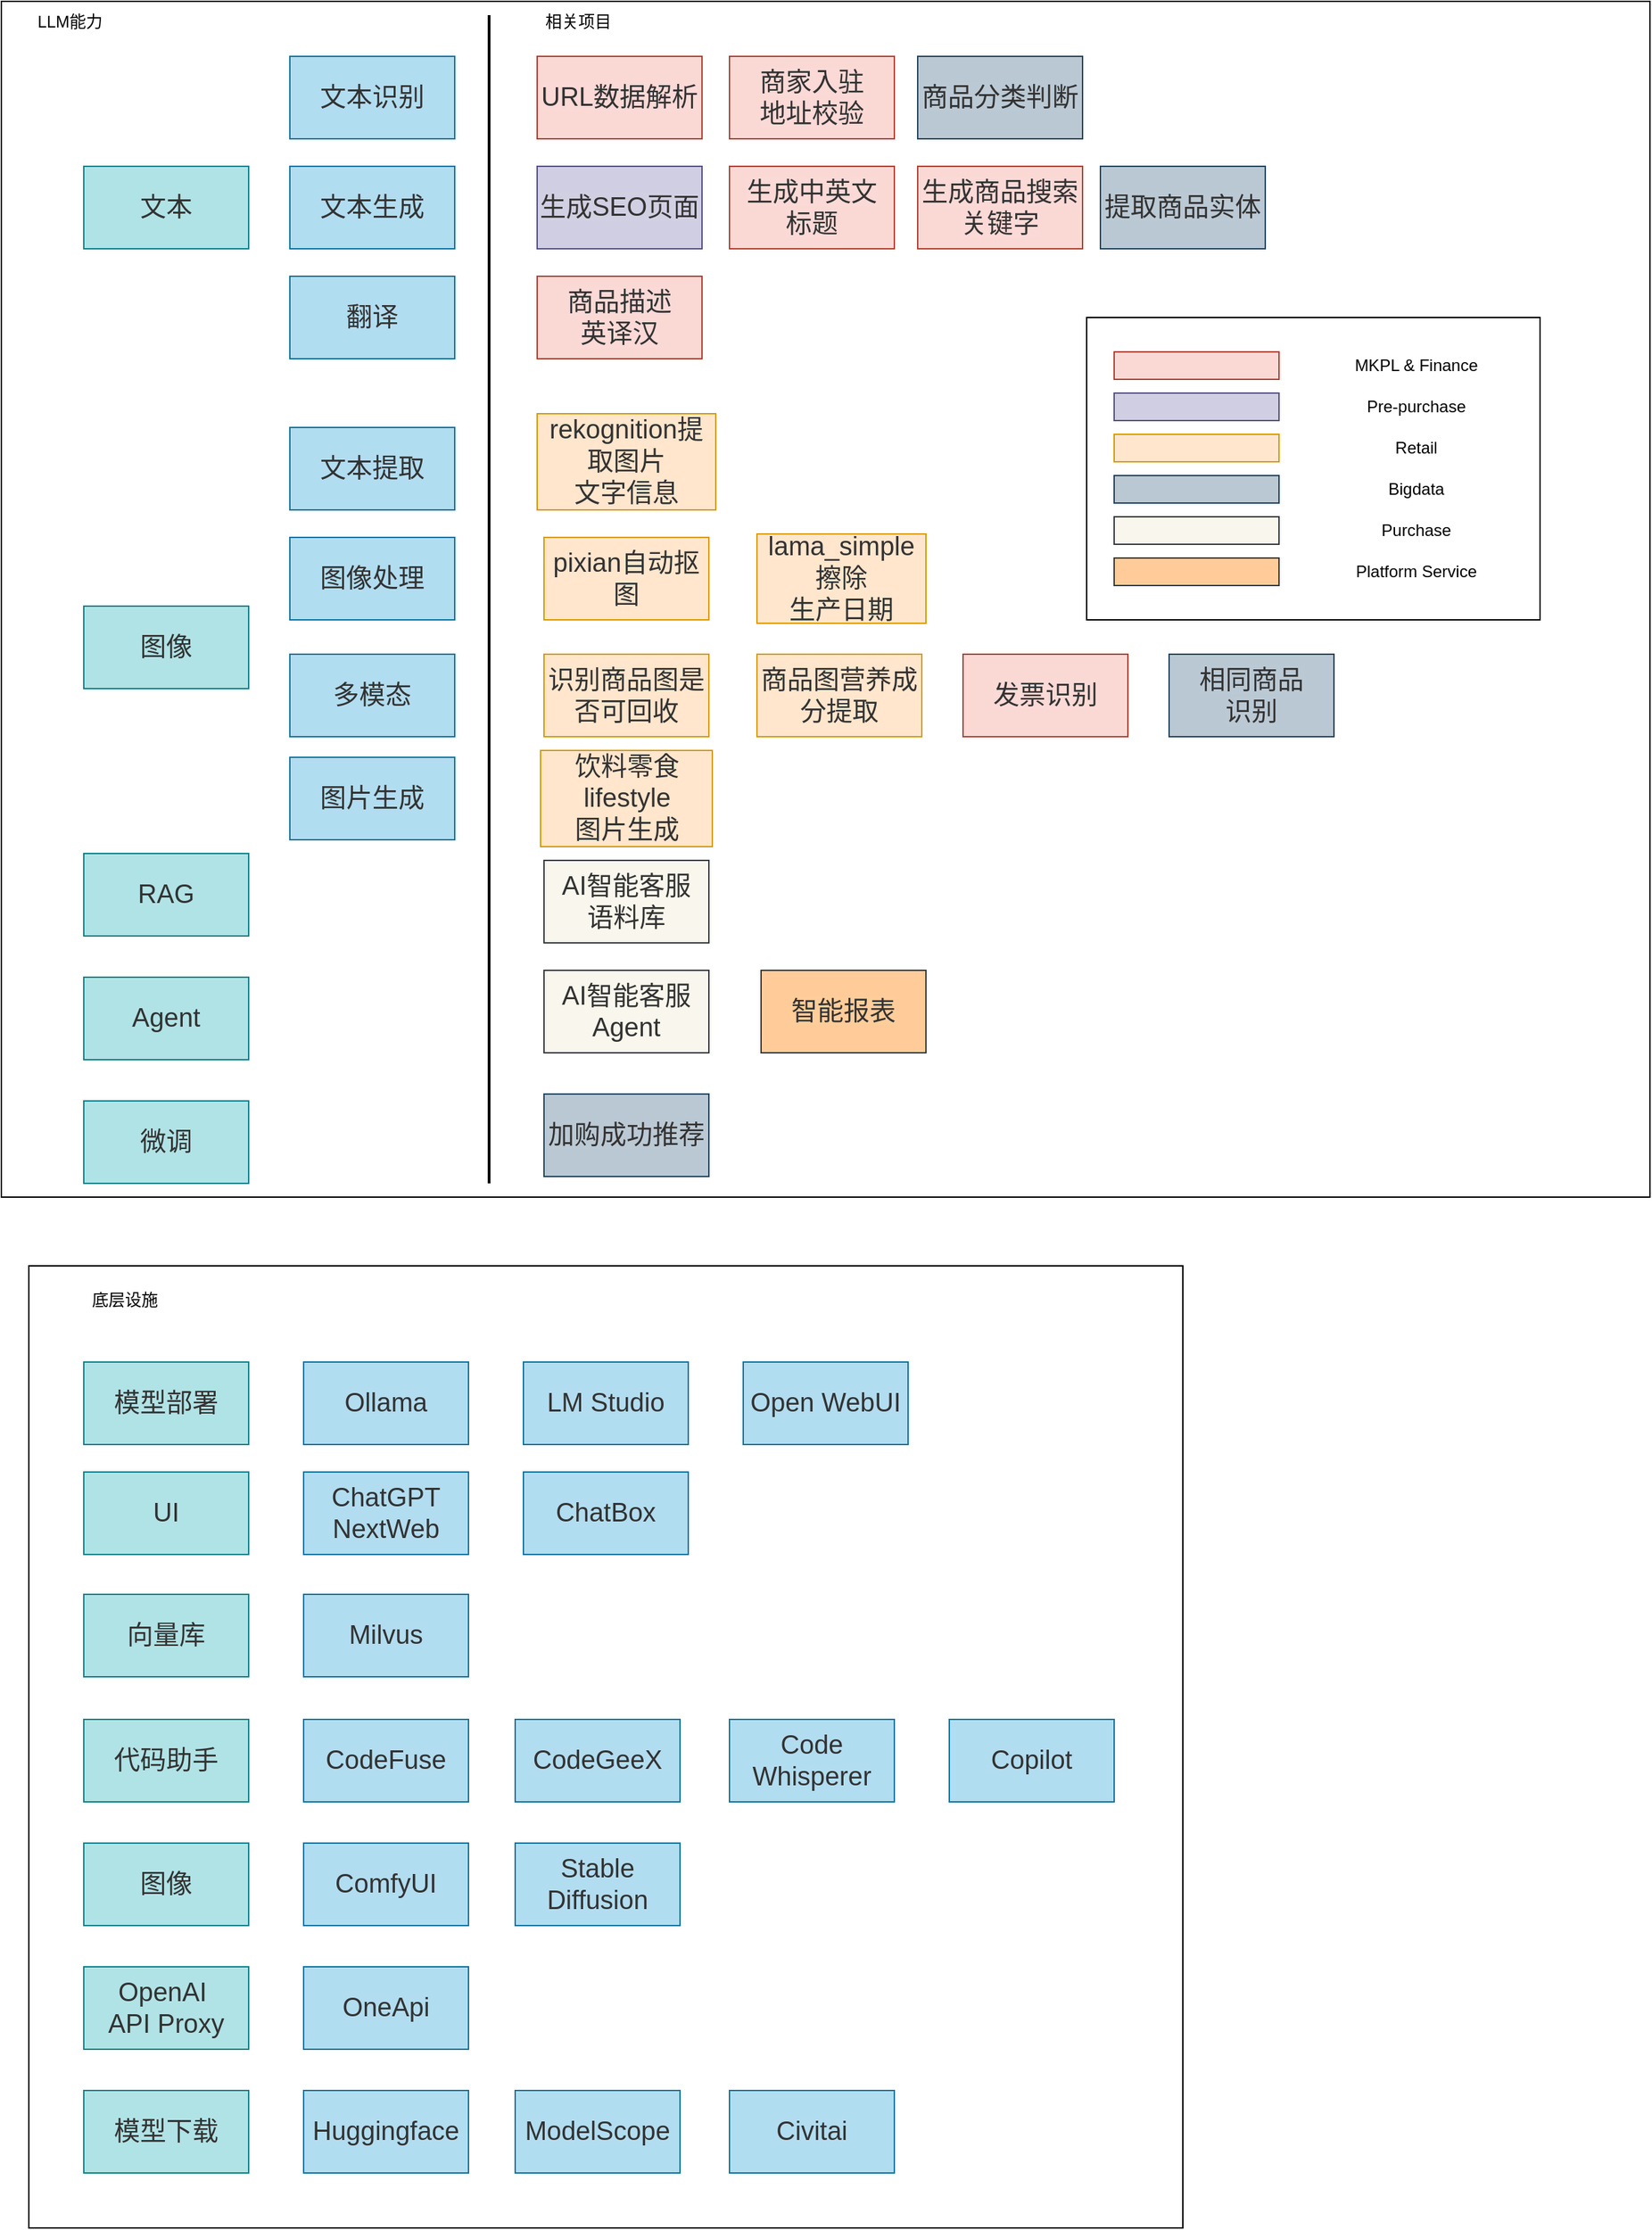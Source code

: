 <mxfile version="24.7.7">
  <diagram name="第 1 页" id="b0ph13xuNjwJF4Gtcn9R">
    <mxGraphModel dx="1502" dy="651" grid="1" gridSize="10" guides="1" tooltips="1" connect="1" arrows="1" fold="1" page="1" pageScale="1" pageWidth="827" pageHeight="1169" math="0" shadow="0">
      <root>
        <mxCell id="0" />
        <mxCell id="1" parent="0" />
        <mxCell id="cLuOupA7dk0HDs1lH8jl-77" value="" style="rounded=0;whiteSpace=wrap;html=1;" vertex="1" parent="1">
          <mxGeometry x="60" y="960" width="840" height="700" as="geometry" />
        </mxCell>
        <mxCell id="cLuOupA7dk0HDs1lH8jl-59" value="" style="rounded=0;whiteSpace=wrap;html=1;" vertex="1" parent="1">
          <mxGeometry x="40" y="40" width="1200" height="870" as="geometry" />
        </mxCell>
        <mxCell id="cLuOupA7dk0HDs1lH8jl-75" value="" style="rounded=0;whiteSpace=wrap;html=1;" vertex="1" parent="1">
          <mxGeometry x="830" y="270" width="330" height="220" as="geometry" />
        </mxCell>
        <mxCell id="cLuOupA7dk0HDs1lH8jl-1" value="&lt;span style=&quot;color: rgb(50, 50, 50); font-family: &amp;quot;Microsoft YaHei&amp;quot;, 微软雅黑, Arial; font-size: 19px; background-color: rgba(255, 255, 255, 0.01);&quot;&gt;文本&lt;/span&gt;" style="rounded=0;whiteSpace=wrap;html=1;fillColor=#b0e3e6;strokeColor=#0e8088;" vertex="1" parent="1">
          <mxGeometry x="100" y="160" width="120" height="60" as="geometry" />
        </mxCell>
        <mxCell id="cLuOupA7dk0HDs1lH8jl-3" value="&lt;span style=&quot;color: rgb(50, 50, 50); font-family: &amp;quot;Microsoft YaHei&amp;quot;, 微软雅黑, Arial; font-size: 19px; background-color: rgba(255, 255, 255, 0.01);&quot;&gt;商品描述&lt;/span&gt;&lt;div&gt;&lt;span style=&quot;color: rgb(50, 50, 50); font-family: &amp;quot;Microsoft YaHei&amp;quot;, 微软雅黑, Arial; font-size: 19px; background-color: rgba(255, 255, 255, 0.01);&quot;&gt;英译汉&lt;/span&gt;&lt;/div&gt;" style="rounded=0;whiteSpace=wrap;html=1;fillColor=#fad9d5;strokeColor=#ae4132;" vertex="1" parent="1">
          <mxGeometry x="430" y="240" width="120" height="60" as="geometry" />
        </mxCell>
        <mxCell id="cLuOupA7dk0HDs1lH8jl-4" value="&lt;span style=&quot;color: rgb(50, 50, 50); font-family: &amp;quot;Microsoft YaHei&amp;quot;, 微软雅黑, Arial; font-size: 19px; background-color: rgba(255, 255, 255, 0.01);&quot;&gt;RAG&lt;/span&gt;&lt;div data-processon-v=&quot;{&amp;quot;list&amp;quot;:[{&amp;quot;parent&amp;quot;:&amp;quot;&amp;quot;,&amp;quot;link&amp;quot;:&amp;quot;&amp;quot;,&amp;quot;shapeStyle&amp;quot;:{&amp;quot;alpha&amp;quot;:1},&amp;quot;textBlock&amp;quot;:[{&amp;quot;position&amp;quot;:{&amp;quot;w&amp;quot;:&amp;quot;w-20&amp;quot;,&amp;quot;x&amp;quot;:10,&amp;quot;h&amp;quot;:&amp;quot;h&amp;quot;,&amp;quot;y&amp;quot;:0},&amp;quot;text&amp;quot;:&amp;quot;文生图/图生图&amp;quot;}],&amp;quot;anchors&amp;quot;:[{&amp;quot;x&amp;quot;:&amp;quot;w/2&amp;quot;,&amp;quot;y&amp;quot;:&amp;quot;0&amp;quot;},{&amp;quot;x&amp;quot;:&amp;quot;w/2&amp;quot;,&amp;quot;y&amp;quot;:&amp;quot;h&amp;quot;},{&amp;quot;x&amp;quot;:&amp;quot;0&amp;quot;,&amp;quot;y&amp;quot;:&amp;quot;h/2&amp;quot;},{&amp;quot;x&amp;quot;:&amp;quot;w&amp;quot;,&amp;quot;y&amp;quot;:&amp;quot;h/2&amp;quot;}],&amp;quot;title&amp;quot;:&amp;quot;矩形&amp;quot;,&amp;quot;fontStyle&amp;quot;:{&amp;quot;size&amp;quot;:19},&amp;quot;dataAttributes&amp;quot;:[{&amp;quot;name&amp;quot;:&amp;quot;序号&amp;quot;,&amp;quot;id&amp;quot;:&amp;quot;IxBlqMSOtN511808&amp;quot;,&amp;quot;type&amp;quot;:&amp;quot;number&amp;quot;,&amp;quot;category&amp;quot;:&amp;quot;default&amp;quot;,&amp;quot;value&amp;quot;:&amp;quot;&amp;quot;},{&amp;quot;name&amp;quot;:&amp;quot;名称&amp;quot;,&amp;quot;id&amp;quot;:&amp;quot;UZWZYlgJSw993205&amp;quot;,&amp;quot;type&amp;quot;:&amp;quot;string&amp;quot;,&amp;quot;category&amp;quot;:&amp;quot;default&amp;quot;,&amp;quot;value&amp;quot;:&amp;quot;&amp;quot;},{&amp;quot;name&amp;quot;:&amp;quot;所有者&amp;quot;,&amp;quot;id&amp;quot;:&amp;quot;uDqHFwwend459883&amp;quot;,&amp;quot;type&amp;quot;:&amp;quot;string&amp;quot;,&amp;quot;category&amp;quot;:&amp;quot;default&amp;quot;,&amp;quot;value&amp;quot;:&amp;quot;&amp;quot;},{&amp;quot;name&amp;quot;:&amp;quot;连接&amp;quot;,&amp;quot;id&amp;quot;:&amp;quot;zQOMZqkfMa000009&amp;quot;,&amp;quot;type&amp;quot;:&amp;quot;link&amp;quot;,&amp;quot;category&amp;quot;:&amp;quot;default&amp;quot;,&amp;quot;value&amp;quot;:&amp;quot;&amp;quot;},{&amp;quot;name&amp;quot;:&amp;quot;便笺&amp;quot;,&amp;quot;id&amp;quot;:&amp;quot;hWhPzeKgeI841041&amp;quot;,&amp;quot;type&amp;quot;:&amp;quot;string&amp;quot;,&amp;quot;category&amp;quot;:&amp;quot;default&amp;quot;,&amp;quot;value&amp;quot;:&amp;quot;&amp;quot;}],&amp;quot;props&amp;quot;:{&amp;quot;zindex&amp;quot;:23,&amp;quot;w&amp;quot;:117.604,&amp;quot;x&amp;quot;:466.958,&amp;quot;h&amp;quot;:73.889,&amp;quot;y&amp;quot;:862,&amp;quot;angle&amp;quot;:0},&amp;quot;path&amp;quot;:[{&amp;quot;actions&amp;quot;:[{&amp;quot;x&amp;quot;:&amp;quot;0&amp;quot;,&amp;quot;action&amp;quot;:&amp;quot;move&amp;quot;,&amp;quot;y&amp;quot;:&amp;quot;0&amp;quot;},{&amp;quot;x&amp;quot;:&amp;quot;w&amp;quot;,&amp;quot;action&amp;quot;:&amp;quot;line&amp;quot;,&amp;quot;y&amp;quot;:&amp;quot;0&amp;quot;},{&amp;quot;x&amp;quot;:&amp;quot;w&amp;quot;,&amp;quot;action&amp;quot;:&amp;quot;line&amp;quot;,&amp;quot;y&amp;quot;:&amp;quot;h&amp;quot;},{&amp;quot;x&amp;quot;:&amp;quot;0&amp;quot;,&amp;quot;action&amp;quot;:&amp;quot;line&amp;quot;,&amp;quot;y&amp;quot;:&amp;quot;h&amp;quot;},{&amp;quot;action&amp;quot;:&amp;quot;close&amp;quot;}]}],&amp;quot;lineStyle&amp;quot;:{&amp;quot;lineWidth&amp;quot;:1.5},&amp;quot;children&amp;quot;:[],&amp;quot;resizeDir&amp;quot;:[&amp;quot;tl&amp;quot;,&amp;quot;tr&amp;quot;,&amp;quot;br&amp;quot;,&amp;quot;bl&amp;quot;,&amp;quot;l&amp;quot;,&amp;quot;t&amp;quot;,&amp;quot;r&amp;quot;,&amp;quot;b&amp;quot;],&amp;quot;name&amp;quot;:&amp;quot;rectangle&amp;quot;,&amp;quot;fillStyle&amp;quot;:{&amp;quot;color&amp;quot;:&amp;quot;210,214,249&amp;quot;,&amp;quot;type&amp;quot;:&amp;quot;solid&amp;quot;},&amp;quot;theme&amp;quot;:{},&amp;quot;id&amp;quot;:&amp;quot;ieYTUFMqIj524109&amp;quot;,&amp;quot;attribute&amp;quot;:{&amp;quot;container&amp;quot;:false,&amp;quot;rotatable&amp;quot;:true,&amp;quot;visible&amp;quot;:true,&amp;quot;fixedLink&amp;quot;:false,&amp;quot;collapsable&amp;quot;:false,&amp;quot;collapsed&amp;quot;:false,&amp;quot;linkable&amp;quot;:true,&amp;quot;markerOffset&amp;quot;:5},&amp;quot;category&amp;quot;:&amp;quot;basic&amp;quot;,&amp;quot;locked&amp;quot;:false,&amp;quot;group&amp;quot;:&amp;quot;&amp;quot;}]}&quot; data-t=&quot;flow&quot;&gt;&lt;/div&gt;" style="rounded=0;whiteSpace=wrap;html=1;fillColor=#b0e3e6;strokeColor=#0e8088;" vertex="1" parent="1">
          <mxGeometry x="100" y="660" width="120" height="60" as="geometry" />
        </mxCell>
        <mxCell id="cLuOupA7dk0HDs1lH8jl-5" value="&lt;span style=&quot;color: rgb(50, 50, 50); font-family: &amp;quot;Microsoft YaHei&amp;quot;, 微软雅黑, Arial; font-size: 19px; background-color: rgba(255, 255, 255, 0.01);&quot;&gt;微调&lt;/span&gt;" style="rounded=0;whiteSpace=wrap;html=1;fillColor=#b0e3e6;strokeColor=#0e8088;" vertex="1" parent="1">
          <mxGeometry x="100" y="840" width="120" height="60" as="geometry" />
        </mxCell>
        <mxCell id="cLuOupA7dk0HDs1lH8jl-9" value="&lt;span style=&quot;color: rgb(50, 50, 50); font-family: &amp;quot;Microsoft YaHei&amp;quot;, 微软雅黑, Arial; font-size: 19px; background-color: rgba(255, 255, 255, 0.01);&quot;&gt;文本识别&lt;/span&gt;" style="rounded=0;whiteSpace=wrap;html=1;fillColor=#b1ddf0;strokeColor=#10739e;" vertex="1" parent="1">
          <mxGeometry x="250" y="80" width="120" height="60" as="geometry" />
        </mxCell>
        <mxCell id="cLuOupA7dk0HDs1lH8jl-10" value="&lt;span style=&quot;color: rgb(50, 50, 50); font-family: &amp;quot;Microsoft YaHei&amp;quot;, 微软雅黑, Arial; font-size: 19px; background-color: rgba(255, 255, 255, 0.01);&quot;&gt;文本生成&lt;/span&gt;" style="rounded=0;whiteSpace=wrap;html=1;fillColor=#b1ddf0;strokeColor=#10739e;" vertex="1" parent="1">
          <mxGeometry x="250" y="160" width="120" height="60" as="geometry" />
        </mxCell>
        <mxCell id="cLuOupA7dk0HDs1lH8jl-11" value="&lt;font face=&quot;Microsoft YaHei, 微软雅黑, Arial&quot; color=&quot;#323232&quot;&gt;&lt;span style=&quot;font-size: 19px; background-color: rgba(255, 255, 255, 0.01);&quot;&gt;文本提取&lt;/span&gt;&lt;/font&gt;" style="rounded=0;whiteSpace=wrap;html=1;fillColor=#b1ddf0;strokeColor=#10739e;" vertex="1" parent="1">
          <mxGeometry x="250" y="350" width="120" height="60" as="geometry" />
        </mxCell>
        <mxCell id="cLuOupA7dk0HDs1lH8jl-12" value="&lt;span style=&quot;color: rgb(50, 50, 50); font-family: &amp;quot;Microsoft YaHei&amp;quot;, 微软雅黑, Arial; font-size: 19px; background-color: rgba(255, 255, 255, 0.01);&quot;&gt;图像&lt;/span&gt;" style="rounded=0;whiteSpace=wrap;html=1;fillColor=#b0e3e6;strokeColor=#0e8088;" vertex="1" parent="1">
          <mxGeometry x="100" y="480" width="120" height="60" as="geometry" />
        </mxCell>
        <mxCell id="cLuOupA7dk0HDs1lH8jl-13" value="&lt;span style=&quot;color: rgb(50, 50, 50); font-family: &amp;quot;Microsoft YaHei&amp;quot;, 微软雅黑, Arial; font-size: 19px; background-color: rgba(255, 255, 255, 0.01);&quot;&gt;URL数据解析&lt;/span&gt;" style="rounded=0;whiteSpace=wrap;html=1;fillColor=#fad9d5;strokeColor=#ae4132;" vertex="1" parent="1">
          <mxGeometry x="430" y="80" width="120" height="60" as="geometry" />
        </mxCell>
        <mxCell id="cLuOupA7dk0HDs1lH8jl-14" value="&lt;span style=&quot;color: rgb(50, 50, 50); font-family: &amp;quot;Microsoft YaHei&amp;quot;, 微软雅黑, Arial; font-size: 19px; background-color: rgba(255, 255, 255, 0.01);&quot;&gt;生成SEO页面&lt;/span&gt;" style="rounded=0;whiteSpace=wrap;html=1;fillColor=#d0cee2;strokeColor=#56517e;" vertex="1" parent="1">
          <mxGeometry x="430" y="160" width="120" height="60" as="geometry" />
        </mxCell>
        <mxCell id="cLuOupA7dk0HDs1lH8jl-15" value="&lt;span style=&quot;color: rgb(50, 50, 50); font-family: &amp;quot;Microsoft YaHei&amp;quot;, 微软雅黑, Arial; font-size: 19px; background-color: rgba(255, 255, 255, 0.01);&quot;&gt;商家入驻&lt;/span&gt;&lt;div&gt;&lt;span style=&quot;color: rgb(50, 50, 50); font-family: &amp;quot;Microsoft YaHei&amp;quot;, 微软雅黑, Arial; font-size: 19px; background-color: rgba(255, 255, 255, 0.01);&quot;&gt;地址校验&lt;/span&gt;&lt;/div&gt;" style="rounded=0;whiteSpace=wrap;html=1;fillColor=#fad9d5;strokeColor=#ae4132;" vertex="1" parent="1">
          <mxGeometry x="570" y="80" width="120" height="60" as="geometry" />
        </mxCell>
        <mxCell id="cLuOupA7dk0HDs1lH8jl-16" value="&lt;span style=&quot;color: rgb(50, 50, 50); font-family: &amp;quot;Microsoft YaHei&amp;quot;, 微软雅黑, Arial; font-size: 19px; background-color: rgba(255, 255, 255, 0.01);&quot;&gt;生成中英文&lt;/span&gt;&lt;div&gt;&lt;span style=&quot;color: rgb(50, 50, 50); font-family: &amp;quot;Microsoft YaHei&amp;quot;, 微软雅黑, Arial; font-size: 19px; background-color: rgba(255, 255, 255, 0.01);&quot;&gt;标题&lt;/span&gt;&lt;/div&gt;" style="rounded=0;whiteSpace=wrap;html=1;fillColor=#fad9d5;strokeColor=#ae4132;" vertex="1" parent="1">
          <mxGeometry x="570" y="160" width="120" height="60" as="geometry" />
        </mxCell>
        <mxCell id="cLuOupA7dk0HDs1lH8jl-17" value="&lt;span style=&quot;color: rgb(50, 50, 50); font-family: &amp;quot;Microsoft YaHei&amp;quot;, 微软雅黑, Arial; font-size: 19px; background-color: rgba(255, 255, 255, 0.01);&quot;&gt;生成商品搜索关键字&lt;/span&gt;" style="rounded=0;whiteSpace=wrap;html=1;fillColor=#fad9d5;strokeColor=#ae4132;" vertex="1" parent="1">
          <mxGeometry x="707" y="160" width="120" height="60" as="geometry" />
        </mxCell>
        <mxCell id="cLuOupA7dk0HDs1lH8jl-18" value="&lt;span style=&quot;color: rgb(50, 50, 50); font-family: &amp;quot;Microsoft YaHei&amp;quot;, 微软雅黑, Arial; font-size: 19px; background-color: rgba(255, 255, 255, 0.01);&quot;&gt;提取商品实体&lt;/span&gt;" style="rounded=0;whiteSpace=wrap;html=1;fillColor=#bac8d3;strokeColor=#23445d;" vertex="1" parent="1">
          <mxGeometry x="840" y="160" width="120" height="60" as="geometry" />
        </mxCell>
        <mxCell id="cLuOupA7dk0HDs1lH8jl-19" value="&lt;span style=&quot;color: rgb(50, 50, 50); font-family: &amp;quot;Microsoft YaHei&amp;quot;, 微软雅黑, Arial; font-size: 19px; background-color: rgba(255, 255, 255, 0.01);&quot;&gt;翻译&lt;/span&gt;" style="rounded=0;whiteSpace=wrap;html=1;fillColor=#b1ddf0;strokeColor=#10739e;" vertex="1" parent="1">
          <mxGeometry x="250" y="240" width="120" height="60" as="geometry" />
        </mxCell>
        <mxCell id="cLuOupA7dk0HDs1lH8jl-20" value="&lt;font face=&quot;Microsoft YaHei, 微软雅黑, Arial&quot; color=&quot;#323232&quot;&gt;&lt;span style=&quot;font-size: 19px; background-color: rgba(255, 255, 255, 0.01);&quot;&gt;多模态&lt;/span&gt;&lt;/font&gt;" style="rounded=0;whiteSpace=wrap;html=1;fillColor=#b1ddf0;strokeColor=#10739e;" vertex="1" parent="1">
          <mxGeometry x="250" y="515" width="120" height="60" as="geometry" />
        </mxCell>
        <mxCell id="cLuOupA7dk0HDs1lH8jl-21" value="&lt;font face=&quot;Microsoft YaHei, 微软雅黑, Arial&quot; color=&quot;#323232&quot;&gt;&lt;span style=&quot;font-size: 19px; background-color: rgba(255, 255, 255, 0.01);&quot;&gt;图像处理&lt;/span&gt;&lt;/font&gt;" style="rounded=0;whiteSpace=wrap;html=1;fillColor=#b1ddf0;strokeColor=#10739e;" vertex="1" parent="1">
          <mxGeometry x="250" y="430" width="120" height="60" as="geometry" />
        </mxCell>
        <mxCell id="cLuOupA7dk0HDs1lH8jl-22" value="&lt;span style=&quot;color: rgb(50, 50, 50); font-family: &amp;quot;Microsoft YaHei&amp;quot;, 微软雅黑, Arial; font-size: 19px; background-color: rgba(255, 255, 255, 0.01);&quot;&gt;rekognition&lt;/span&gt;&lt;font face=&quot;Microsoft YaHei, 微软雅黑, Arial&quot; color=&quot;#323232&quot;&gt;&lt;span style=&quot;font-size: 19px; background-color: rgba(255, 255, 255, 0.01);&quot;&gt;提取图片&lt;/span&gt;&lt;/font&gt;&lt;div&gt;&lt;font face=&quot;Microsoft YaHei, 微软雅黑, Arial&quot; color=&quot;#323232&quot;&gt;&lt;span style=&quot;font-size: 19px; background-color: rgba(255, 255, 255, 0.01);&quot;&gt;文字信息&lt;/span&gt;&lt;/font&gt;&lt;/div&gt;" style="rounded=0;whiteSpace=wrap;html=1;fillColor=#ffe6cc;strokeColor=#d79b00;" vertex="1" parent="1">
          <mxGeometry x="430" y="340" width="130" height="70" as="geometry" />
        </mxCell>
        <mxCell id="cLuOupA7dk0HDs1lH8jl-23" value="&lt;font face=&quot;Microsoft YaHei, 微软雅黑, Arial&quot; color=&quot;#323232&quot;&gt;&lt;span style=&quot;font-size: 19px; background-color: rgba(255, 255, 255, 0.01);&quot;&gt;识别商品图是否可回收&lt;/span&gt;&lt;/font&gt;" style="rounded=0;whiteSpace=wrap;html=1;fillColor=#ffe6cc;strokeColor=#d79b00;" vertex="1" parent="1">
          <mxGeometry x="435" y="515" width="120" height="60" as="geometry" />
        </mxCell>
        <mxCell id="cLuOupA7dk0HDs1lH8jl-24" value="&lt;font face=&quot;Microsoft YaHei, 微软雅黑, Arial&quot; color=&quot;#323232&quot;&gt;&lt;span style=&quot;font-size: 19px; background-color: rgba(255, 255, 255, 0.01);&quot;&gt;pixian自动抠图&lt;/span&gt;&lt;/font&gt;" style="rounded=0;whiteSpace=wrap;html=1;fillColor=#ffe6cc;strokeColor=#d79b00;" vertex="1" parent="1">
          <mxGeometry x="435" y="430" width="120" height="60" as="geometry" />
        </mxCell>
        <mxCell id="cLuOupA7dk0HDs1lH8jl-25" value="&lt;font face=&quot;Microsoft YaHei, 微软雅黑, Arial&quot; color=&quot;#323232&quot;&gt;&lt;span style=&quot;font-size: 19px; background-color: rgba(255, 255, 255, 0.01);&quot;&gt;lama_simple擦除&lt;/span&gt;&lt;/font&gt;&lt;div&gt;&lt;font face=&quot;Microsoft YaHei, 微软雅黑, Arial&quot; color=&quot;#323232&quot;&gt;&lt;span style=&quot;font-size: 19px; background-color: rgba(255, 255, 255, 0.01);&quot;&gt;生产日期&lt;/span&gt;&lt;/font&gt;&lt;/div&gt;" style="rounded=0;whiteSpace=wrap;html=1;fillColor=#ffe6cc;strokeColor=#d79b00;" vertex="1" parent="1">
          <mxGeometry x="590" y="427.5" width="123" height="65" as="geometry" />
        </mxCell>
        <mxCell id="cLuOupA7dk0HDs1lH8jl-26" value="&lt;font face=&quot;Microsoft YaHei, 微软雅黑, Arial&quot; color=&quot;#323232&quot;&gt;&lt;span style=&quot;font-size: 19px; background-color: rgba(255, 255, 255, 0.01);&quot;&gt;商品图营养成分提取&lt;/span&gt;&lt;/font&gt;" style="rounded=0;whiteSpace=wrap;html=1;fillColor=#ffe6cc;strokeColor=#d79b00;" vertex="1" parent="1">
          <mxGeometry x="590" y="515" width="120" height="60" as="geometry" />
        </mxCell>
        <mxCell id="cLuOupA7dk0HDs1lH8jl-27" value="&lt;font face=&quot;Microsoft YaHei, 微软雅黑, Arial&quot; color=&quot;#323232&quot;&gt;&lt;span style=&quot;font-size: 19px; background-color: rgba(255, 255, 255, 0.01);&quot;&gt;发票识别&lt;/span&gt;&lt;/font&gt;" style="rounded=0;whiteSpace=wrap;html=1;fillColor=#fad9d5;strokeColor=#ae4132;" vertex="1" parent="1">
          <mxGeometry x="740" y="515" width="120" height="60" as="geometry" />
        </mxCell>
        <mxCell id="cLuOupA7dk0HDs1lH8jl-28" value="&lt;font face=&quot;Microsoft YaHei, 微软雅黑, Arial&quot; color=&quot;#323232&quot;&gt;&lt;span style=&quot;font-size: 19px; background-color: rgba(255, 255, 255, 0.01);&quot;&gt;相同商品&lt;/span&gt;&lt;/font&gt;&lt;div&gt;&lt;font face=&quot;Microsoft YaHei, 微软雅黑, Arial&quot; color=&quot;#323232&quot;&gt;&lt;span style=&quot;font-size: 19px; background-color: rgba(255, 255, 255, 0.01);&quot;&gt;识别&lt;/span&gt;&lt;/font&gt;&lt;/div&gt;" style="rounded=0;whiteSpace=wrap;html=1;fillColor=#bac8d3;strokeColor=#23445d;" vertex="1" parent="1">
          <mxGeometry x="890" y="515" width="120" height="60" as="geometry" />
        </mxCell>
        <mxCell id="cLuOupA7dk0HDs1lH8jl-29" value="&lt;font face=&quot;Microsoft YaHei, 微软雅黑, Arial&quot; color=&quot;#323232&quot;&gt;&lt;span style=&quot;font-size: 19px; background-color: rgba(255, 255, 255, 0.01);&quot;&gt;AI智能客服&lt;/span&gt;&lt;/font&gt;&lt;div&gt;&lt;font face=&quot;Microsoft YaHei, 微软雅黑, Arial&quot; color=&quot;#323232&quot;&gt;&lt;span style=&quot;font-size: 19px; background-color: rgba(255, 255, 255, 0.01);&quot;&gt;语料库&lt;/span&gt;&lt;/font&gt;&lt;div data-processon-v=&quot;{&amp;quot;list&amp;quot;:[{&amp;quot;parent&amp;quot;:&amp;quot;&amp;quot;,&amp;quot;link&amp;quot;:&amp;quot;&amp;quot;,&amp;quot;shapeStyle&amp;quot;:{&amp;quot;alpha&amp;quot;:1},&amp;quot;textBlock&amp;quot;:[{&amp;quot;position&amp;quot;:{&amp;quot;w&amp;quot;:&amp;quot;w-20&amp;quot;,&amp;quot;x&amp;quot;:10,&amp;quot;h&amp;quot;:&amp;quot;h&amp;quot;,&amp;quot;y&amp;quot;:0},&amp;quot;text&amp;quot;:&amp;quot;文生图/图生图&amp;quot;}],&amp;quot;anchors&amp;quot;:[{&amp;quot;x&amp;quot;:&amp;quot;w/2&amp;quot;,&amp;quot;y&amp;quot;:&amp;quot;0&amp;quot;},{&amp;quot;x&amp;quot;:&amp;quot;w/2&amp;quot;,&amp;quot;y&amp;quot;:&amp;quot;h&amp;quot;},{&amp;quot;x&amp;quot;:&amp;quot;0&amp;quot;,&amp;quot;y&amp;quot;:&amp;quot;h/2&amp;quot;},{&amp;quot;x&amp;quot;:&amp;quot;w&amp;quot;,&amp;quot;y&amp;quot;:&amp;quot;h/2&amp;quot;}],&amp;quot;title&amp;quot;:&amp;quot;矩形&amp;quot;,&amp;quot;fontStyle&amp;quot;:{&amp;quot;size&amp;quot;:19},&amp;quot;dataAttributes&amp;quot;:[{&amp;quot;name&amp;quot;:&amp;quot;序号&amp;quot;,&amp;quot;id&amp;quot;:&amp;quot;IxBlqMSOtN511808&amp;quot;,&amp;quot;type&amp;quot;:&amp;quot;number&amp;quot;,&amp;quot;category&amp;quot;:&amp;quot;default&amp;quot;,&amp;quot;value&amp;quot;:&amp;quot;&amp;quot;},{&amp;quot;name&amp;quot;:&amp;quot;名称&amp;quot;,&amp;quot;id&amp;quot;:&amp;quot;UZWZYlgJSw993205&amp;quot;,&amp;quot;type&amp;quot;:&amp;quot;string&amp;quot;,&amp;quot;category&amp;quot;:&amp;quot;default&amp;quot;,&amp;quot;value&amp;quot;:&amp;quot;&amp;quot;},{&amp;quot;name&amp;quot;:&amp;quot;所有者&amp;quot;,&amp;quot;id&amp;quot;:&amp;quot;uDqHFwwend459883&amp;quot;,&amp;quot;type&amp;quot;:&amp;quot;string&amp;quot;,&amp;quot;category&amp;quot;:&amp;quot;default&amp;quot;,&amp;quot;value&amp;quot;:&amp;quot;&amp;quot;},{&amp;quot;name&amp;quot;:&amp;quot;连接&amp;quot;,&amp;quot;id&amp;quot;:&amp;quot;zQOMZqkfMa000009&amp;quot;,&amp;quot;type&amp;quot;:&amp;quot;link&amp;quot;,&amp;quot;category&amp;quot;:&amp;quot;default&amp;quot;,&amp;quot;value&amp;quot;:&amp;quot;&amp;quot;},{&amp;quot;name&amp;quot;:&amp;quot;便笺&amp;quot;,&amp;quot;id&amp;quot;:&amp;quot;hWhPzeKgeI841041&amp;quot;,&amp;quot;type&amp;quot;:&amp;quot;string&amp;quot;,&amp;quot;category&amp;quot;:&amp;quot;default&amp;quot;,&amp;quot;value&amp;quot;:&amp;quot;&amp;quot;}],&amp;quot;props&amp;quot;:{&amp;quot;zindex&amp;quot;:23,&amp;quot;w&amp;quot;:117.604,&amp;quot;x&amp;quot;:466.958,&amp;quot;h&amp;quot;:73.889,&amp;quot;y&amp;quot;:862,&amp;quot;angle&amp;quot;:0},&amp;quot;path&amp;quot;:[{&amp;quot;actions&amp;quot;:[{&amp;quot;x&amp;quot;:&amp;quot;0&amp;quot;,&amp;quot;action&amp;quot;:&amp;quot;move&amp;quot;,&amp;quot;y&amp;quot;:&amp;quot;0&amp;quot;},{&amp;quot;x&amp;quot;:&amp;quot;w&amp;quot;,&amp;quot;action&amp;quot;:&amp;quot;line&amp;quot;,&amp;quot;y&amp;quot;:&amp;quot;0&amp;quot;},{&amp;quot;x&amp;quot;:&amp;quot;w&amp;quot;,&amp;quot;action&amp;quot;:&amp;quot;line&amp;quot;,&amp;quot;y&amp;quot;:&amp;quot;h&amp;quot;},{&amp;quot;x&amp;quot;:&amp;quot;0&amp;quot;,&amp;quot;action&amp;quot;:&amp;quot;line&amp;quot;,&amp;quot;y&amp;quot;:&amp;quot;h&amp;quot;},{&amp;quot;action&amp;quot;:&amp;quot;close&amp;quot;}]}],&amp;quot;lineStyle&amp;quot;:{&amp;quot;lineWidth&amp;quot;:1.5},&amp;quot;children&amp;quot;:[],&amp;quot;resizeDir&amp;quot;:[&amp;quot;tl&amp;quot;,&amp;quot;tr&amp;quot;,&amp;quot;br&amp;quot;,&amp;quot;bl&amp;quot;,&amp;quot;l&amp;quot;,&amp;quot;t&amp;quot;,&amp;quot;r&amp;quot;,&amp;quot;b&amp;quot;],&amp;quot;name&amp;quot;:&amp;quot;rectangle&amp;quot;,&amp;quot;fillStyle&amp;quot;:{&amp;quot;color&amp;quot;:&amp;quot;210,214,249&amp;quot;,&amp;quot;type&amp;quot;:&amp;quot;solid&amp;quot;},&amp;quot;theme&amp;quot;:{},&amp;quot;id&amp;quot;:&amp;quot;ieYTUFMqIj524109&amp;quot;,&amp;quot;attribute&amp;quot;:{&amp;quot;container&amp;quot;:false,&amp;quot;rotatable&amp;quot;:true,&amp;quot;visible&amp;quot;:true,&amp;quot;fixedLink&amp;quot;:false,&amp;quot;collapsable&amp;quot;:false,&amp;quot;collapsed&amp;quot;:false,&amp;quot;linkable&amp;quot;:true,&amp;quot;markerOffset&amp;quot;:5},&amp;quot;category&amp;quot;:&amp;quot;basic&amp;quot;,&amp;quot;locked&amp;quot;:false,&amp;quot;group&amp;quot;:&amp;quot;&amp;quot;}]}&quot; data-t=&quot;flow&quot;&gt;&lt;/div&gt;&lt;/div&gt;" style="rounded=0;whiteSpace=wrap;html=1;fillColor=#f9f7ed;strokeColor=#36393d;" vertex="1" parent="1">
          <mxGeometry x="435" y="665" width="120" height="60" as="geometry" />
        </mxCell>
        <mxCell id="cLuOupA7dk0HDs1lH8jl-30" value="&lt;span style=&quot;color: rgb(50, 50, 50); font-family: &amp;quot;Microsoft YaHei&amp;quot;, 微软雅黑, Arial; font-size: 19px; background-color: rgba(255, 255, 255, 0.01);&quot;&gt;Agent&lt;/span&gt;&lt;div data-processon-v=&quot;{&amp;quot;list&amp;quot;:[{&amp;quot;parent&amp;quot;:&amp;quot;&amp;quot;,&amp;quot;link&amp;quot;:&amp;quot;&amp;quot;,&amp;quot;shapeStyle&amp;quot;:{&amp;quot;alpha&amp;quot;:1},&amp;quot;textBlock&amp;quot;:[{&amp;quot;position&amp;quot;:{&amp;quot;w&amp;quot;:&amp;quot;w-20&amp;quot;,&amp;quot;x&amp;quot;:10,&amp;quot;h&amp;quot;:&amp;quot;h&amp;quot;,&amp;quot;y&amp;quot;:0},&amp;quot;text&amp;quot;:&amp;quot;文生图/图生图&amp;quot;}],&amp;quot;anchors&amp;quot;:[{&amp;quot;x&amp;quot;:&amp;quot;w/2&amp;quot;,&amp;quot;y&amp;quot;:&amp;quot;0&amp;quot;},{&amp;quot;x&amp;quot;:&amp;quot;w/2&amp;quot;,&amp;quot;y&amp;quot;:&amp;quot;h&amp;quot;},{&amp;quot;x&amp;quot;:&amp;quot;0&amp;quot;,&amp;quot;y&amp;quot;:&amp;quot;h/2&amp;quot;},{&amp;quot;x&amp;quot;:&amp;quot;w&amp;quot;,&amp;quot;y&amp;quot;:&amp;quot;h/2&amp;quot;}],&amp;quot;title&amp;quot;:&amp;quot;矩形&amp;quot;,&amp;quot;fontStyle&amp;quot;:{&amp;quot;size&amp;quot;:19},&amp;quot;dataAttributes&amp;quot;:[{&amp;quot;name&amp;quot;:&amp;quot;序号&amp;quot;,&amp;quot;id&amp;quot;:&amp;quot;IxBlqMSOtN511808&amp;quot;,&amp;quot;type&amp;quot;:&amp;quot;number&amp;quot;,&amp;quot;category&amp;quot;:&amp;quot;default&amp;quot;,&amp;quot;value&amp;quot;:&amp;quot;&amp;quot;},{&amp;quot;name&amp;quot;:&amp;quot;名称&amp;quot;,&amp;quot;id&amp;quot;:&amp;quot;UZWZYlgJSw993205&amp;quot;,&amp;quot;type&amp;quot;:&amp;quot;string&amp;quot;,&amp;quot;category&amp;quot;:&amp;quot;default&amp;quot;,&amp;quot;value&amp;quot;:&amp;quot;&amp;quot;},{&amp;quot;name&amp;quot;:&amp;quot;所有者&amp;quot;,&amp;quot;id&amp;quot;:&amp;quot;uDqHFwwend459883&amp;quot;,&amp;quot;type&amp;quot;:&amp;quot;string&amp;quot;,&amp;quot;category&amp;quot;:&amp;quot;default&amp;quot;,&amp;quot;value&amp;quot;:&amp;quot;&amp;quot;},{&amp;quot;name&amp;quot;:&amp;quot;连接&amp;quot;,&amp;quot;id&amp;quot;:&amp;quot;zQOMZqkfMa000009&amp;quot;,&amp;quot;type&amp;quot;:&amp;quot;link&amp;quot;,&amp;quot;category&amp;quot;:&amp;quot;default&amp;quot;,&amp;quot;value&amp;quot;:&amp;quot;&amp;quot;},{&amp;quot;name&amp;quot;:&amp;quot;便笺&amp;quot;,&amp;quot;id&amp;quot;:&amp;quot;hWhPzeKgeI841041&amp;quot;,&amp;quot;type&amp;quot;:&amp;quot;string&amp;quot;,&amp;quot;category&amp;quot;:&amp;quot;default&amp;quot;,&amp;quot;value&amp;quot;:&amp;quot;&amp;quot;}],&amp;quot;props&amp;quot;:{&amp;quot;zindex&amp;quot;:23,&amp;quot;w&amp;quot;:117.604,&amp;quot;x&amp;quot;:466.958,&amp;quot;h&amp;quot;:73.889,&amp;quot;y&amp;quot;:862,&amp;quot;angle&amp;quot;:0},&amp;quot;path&amp;quot;:[{&amp;quot;actions&amp;quot;:[{&amp;quot;x&amp;quot;:&amp;quot;0&amp;quot;,&amp;quot;action&amp;quot;:&amp;quot;move&amp;quot;,&amp;quot;y&amp;quot;:&amp;quot;0&amp;quot;},{&amp;quot;x&amp;quot;:&amp;quot;w&amp;quot;,&amp;quot;action&amp;quot;:&amp;quot;line&amp;quot;,&amp;quot;y&amp;quot;:&amp;quot;0&amp;quot;},{&amp;quot;x&amp;quot;:&amp;quot;w&amp;quot;,&amp;quot;action&amp;quot;:&amp;quot;line&amp;quot;,&amp;quot;y&amp;quot;:&amp;quot;h&amp;quot;},{&amp;quot;x&amp;quot;:&amp;quot;0&amp;quot;,&amp;quot;action&amp;quot;:&amp;quot;line&amp;quot;,&amp;quot;y&amp;quot;:&amp;quot;h&amp;quot;},{&amp;quot;action&amp;quot;:&amp;quot;close&amp;quot;}]}],&amp;quot;lineStyle&amp;quot;:{&amp;quot;lineWidth&amp;quot;:1.5},&amp;quot;children&amp;quot;:[],&amp;quot;resizeDir&amp;quot;:[&amp;quot;tl&amp;quot;,&amp;quot;tr&amp;quot;,&amp;quot;br&amp;quot;,&amp;quot;bl&amp;quot;,&amp;quot;l&amp;quot;,&amp;quot;t&amp;quot;,&amp;quot;r&amp;quot;,&amp;quot;b&amp;quot;],&amp;quot;name&amp;quot;:&amp;quot;rectangle&amp;quot;,&amp;quot;fillStyle&amp;quot;:{&amp;quot;color&amp;quot;:&amp;quot;210,214,249&amp;quot;,&amp;quot;type&amp;quot;:&amp;quot;solid&amp;quot;},&amp;quot;theme&amp;quot;:{},&amp;quot;id&amp;quot;:&amp;quot;ieYTUFMqIj524109&amp;quot;,&amp;quot;attribute&amp;quot;:{&amp;quot;container&amp;quot;:false,&amp;quot;rotatable&amp;quot;:true,&amp;quot;visible&amp;quot;:true,&amp;quot;fixedLink&amp;quot;:false,&amp;quot;collapsable&amp;quot;:false,&amp;quot;collapsed&amp;quot;:false,&amp;quot;linkable&amp;quot;:true,&amp;quot;markerOffset&amp;quot;:5},&amp;quot;category&amp;quot;:&amp;quot;basic&amp;quot;,&amp;quot;locked&amp;quot;:false,&amp;quot;group&amp;quot;:&amp;quot;&amp;quot;}]}&quot; data-t=&quot;flow&quot;&gt;&lt;/div&gt;" style="rounded=0;whiteSpace=wrap;html=1;fillColor=#b0e3e6;strokeColor=#0e8088;" vertex="1" parent="1">
          <mxGeometry x="100" y="750" width="120" height="60" as="geometry" />
        </mxCell>
        <mxCell id="cLuOupA7dk0HDs1lH8jl-31" value="&lt;span style=&quot;color: rgb(50, 50, 50); font-family: &amp;quot;Microsoft YaHei&amp;quot;, 微软雅黑, Arial; font-size: 19px; background-color: rgba(255, 255, 255, 0.01);&quot;&gt;AI智能客服Agent&lt;/span&gt;&lt;div data-processon-v=&quot;{&amp;quot;list&amp;quot;:[{&amp;quot;parent&amp;quot;:&amp;quot;&amp;quot;,&amp;quot;link&amp;quot;:&amp;quot;&amp;quot;,&amp;quot;shapeStyle&amp;quot;:{&amp;quot;alpha&amp;quot;:1},&amp;quot;textBlock&amp;quot;:[{&amp;quot;position&amp;quot;:{&amp;quot;w&amp;quot;:&amp;quot;w-20&amp;quot;,&amp;quot;x&amp;quot;:10,&amp;quot;h&amp;quot;:&amp;quot;h&amp;quot;,&amp;quot;y&amp;quot;:0},&amp;quot;text&amp;quot;:&amp;quot;文生图/图生图&amp;quot;}],&amp;quot;anchors&amp;quot;:[{&amp;quot;x&amp;quot;:&amp;quot;w/2&amp;quot;,&amp;quot;y&amp;quot;:&amp;quot;0&amp;quot;},{&amp;quot;x&amp;quot;:&amp;quot;w/2&amp;quot;,&amp;quot;y&amp;quot;:&amp;quot;h&amp;quot;},{&amp;quot;x&amp;quot;:&amp;quot;0&amp;quot;,&amp;quot;y&amp;quot;:&amp;quot;h/2&amp;quot;},{&amp;quot;x&amp;quot;:&amp;quot;w&amp;quot;,&amp;quot;y&amp;quot;:&amp;quot;h/2&amp;quot;}],&amp;quot;title&amp;quot;:&amp;quot;矩形&amp;quot;,&amp;quot;fontStyle&amp;quot;:{&amp;quot;size&amp;quot;:19},&amp;quot;dataAttributes&amp;quot;:[{&amp;quot;name&amp;quot;:&amp;quot;序号&amp;quot;,&amp;quot;id&amp;quot;:&amp;quot;IxBlqMSOtN511808&amp;quot;,&amp;quot;type&amp;quot;:&amp;quot;number&amp;quot;,&amp;quot;category&amp;quot;:&amp;quot;default&amp;quot;,&amp;quot;value&amp;quot;:&amp;quot;&amp;quot;},{&amp;quot;name&amp;quot;:&amp;quot;名称&amp;quot;,&amp;quot;id&amp;quot;:&amp;quot;UZWZYlgJSw993205&amp;quot;,&amp;quot;type&amp;quot;:&amp;quot;string&amp;quot;,&amp;quot;category&amp;quot;:&amp;quot;default&amp;quot;,&amp;quot;value&amp;quot;:&amp;quot;&amp;quot;},{&amp;quot;name&amp;quot;:&amp;quot;所有者&amp;quot;,&amp;quot;id&amp;quot;:&amp;quot;uDqHFwwend459883&amp;quot;,&amp;quot;type&amp;quot;:&amp;quot;string&amp;quot;,&amp;quot;category&amp;quot;:&amp;quot;default&amp;quot;,&amp;quot;value&amp;quot;:&amp;quot;&amp;quot;},{&amp;quot;name&amp;quot;:&amp;quot;连接&amp;quot;,&amp;quot;id&amp;quot;:&amp;quot;zQOMZqkfMa000009&amp;quot;,&amp;quot;type&amp;quot;:&amp;quot;link&amp;quot;,&amp;quot;category&amp;quot;:&amp;quot;default&amp;quot;,&amp;quot;value&amp;quot;:&amp;quot;&amp;quot;},{&amp;quot;name&amp;quot;:&amp;quot;便笺&amp;quot;,&amp;quot;id&amp;quot;:&amp;quot;hWhPzeKgeI841041&amp;quot;,&amp;quot;type&amp;quot;:&amp;quot;string&amp;quot;,&amp;quot;category&amp;quot;:&amp;quot;default&amp;quot;,&amp;quot;value&amp;quot;:&amp;quot;&amp;quot;}],&amp;quot;props&amp;quot;:{&amp;quot;zindex&amp;quot;:23,&amp;quot;w&amp;quot;:117.604,&amp;quot;x&amp;quot;:466.958,&amp;quot;h&amp;quot;:73.889,&amp;quot;y&amp;quot;:862,&amp;quot;angle&amp;quot;:0},&amp;quot;path&amp;quot;:[{&amp;quot;actions&amp;quot;:[{&amp;quot;x&amp;quot;:&amp;quot;0&amp;quot;,&amp;quot;action&amp;quot;:&amp;quot;move&amp;quot;,&amp;quot;y&amp;quot;:&amp;quot;0&amp;quot;},{&amp;quot;x&amp;quot;:&amp;quot;w&amp;quot;,&amp;quot;action&amp;quot;:&amp;quot;line&amp;quot;,&amp;quot;y&amp;quot;:&amp;quot;0&amp;quot;},{&amp;quot;x&amp;quot;:&amp;quot;w&amp;quot;,&amp;quot;action&amp;quot;:&amp;quot;line&amp;quot;,&amp;quot;y&amp;quot;:&amp;quot;h&amp;quot;},{&amp;quot;x&amp;quot;:&amp;quot;0&amp;quot;,&amp;quot;action&amp;quot;:&amp;quot;line&amp;quot;,&amp;quot;y&amp;quot;:&amp;quot;h&amp;quot;},{&amp;quot;action&amp;quot;:&amp;quot;close&amp;quot;}]}],&amp;quot;lineStyle&amp;quot;:{&amp;quot;lineWidth&amp;quot;:1.5},&amp;quot;children&amp;quot;:[],&amp;quot;resizeDir&amp;quot;:[&amp;quot;tl&amp;quot;,&amp;quot;tr&amp;quot;,&amp;quot;br&amp;quot;,&amp;quot;bl&amp;quot;,&amp;quot;l&amp;quot;,&amp;quot;t&amp;quot;,&amp;quot;r&amp;quot;,&amp;quot;b&amp;quot;],&amp;quot;name&amp;quot;:&amp;quot;rectangle&amp;quot;,&amp;quot;fillStyle&amp;quot;:{&amp;quot;color&amp;quot;:&amp;quot;210,214,249&amp;quot;,&amp;quot;type&amp;quot;:&amp;quot;solid&amp;quot;},&amp;quot;theme&amp;quot;:{},&amp;quot;id&amp;quot;:&amp;quot;ieYTUFMqIj524109&amp;quot;,&amp;quot;attribute&amp;quot;:{&amp;quot;container&amp;quot;:false,&amp;quot;rotatable&amp;quot;:true,&amp;quot;visible&amp;quot;:true,&amp;quot;fixedLink&amp;quot;:false,&amp;quot;collapsable&amp;quot;:false,&amp;quot;collapsed&amp;quot;:false,&amp;quot;linkable&amp;quot;:true,&amp;quot;markerOffset&amp;quot;:5},&amp;quot;category&amp;quot;:&amp;quot;basic&amp;quot;,&amp;quot;locked&amp;quot;:false,&amp;quot;group&amp;quot;:&amp;quot;&amp;quot;}]}&quot; data-t=&quot;flow&quot;&gt;&lt;/div&gt;" style="rounded=0;whiteSpace=wrap;html=1;fillColor=#f9f7ed;strokeColor=#36393d;" vertex="1" parent="1">
          <mxGeometry x="435" y="745" width="120" height="60" as="geometry" />
        </mxCell>
        <mxCell id="cLuOupA7dk0HDs1lH8jl-32" value="&lt;font face=&quot;Microsoft YaHei, 微软雅黑, Arial&quot; color=&quot;#323232&quot;&gt;&lt;span style=&quot;font-size: 19px; background-color: rgba(255, 255, 255, 0.01);&quot;&gt;智能报表&lt;/span&gt;&lt;/font&gt;&lt;div data-processon-v=&quot;{&amp;quot;list&amp;quot;:[{&amp;quot;parent&amp;quot;:&amp;quot;&amp;quot;,&amp;quot;link&amp;quot;:&amp;quot;&amp;quot;,&amp;quot;shapeStyle&amp;quot;:{&amp;quot;alpha&amp;quot;:1},&amp;quot;textBlock&amp;quot;:[{&amp;quot;position&amp;quot;:{&amp;quot;w&amp;quot;:&amp;quot;w-20&amp;quot;,&amp;quot;x&amp;quot;:10,&amp;quot;h&amp;quot;:&amp;quot;h&amp;quot;,&amp;quot;y&amp;quot;:0},&amp;quot;text&amp;quot;:&amp;quot;文生图/图生图&amp;quot;}],&amp;quot;anchors&amp;quot;:[{&amp;quot;x&amp;quot;:&amp;quot;w/2&amp;quot;,&amp;quot;y&amp;quot;:&amp;quot;0&amp;quot;},{&amp;quot;x&amp;quot;:&amp;quot;w/2&amp;quot;,&amp;quot;y&amp;quot;:&amp;quot;h&amp;quot;},{&amp;quot;x&amp;quot;:&amp;quot;0&amp;quot;,&amp;quot;y&amp;quot;:&amp;quot;h/2&amp;quot;},{&amp;quot;x&amp;quot;:&amp;quot;w&amp;quot;,&amp;quot;y&amp;quot;:&amp;quot;h/2&amp;quot;}],&amp;quot;title&amp;quot;:&amp;quot;矩形&amp;quot;,&amp;quot;fontStyle&amp;quot;:{&amp;quot;size&amp;quot;:19},&amp;quot;dataAttributes&amp;quot;:[{&amp;quot;name&amp;quot;:&amp;quot;序号&amp;quot;,&amp;quot;id&amp;quot;:&amp;quot;IxBlqMSOtN511808&amp;quot;,&amp;quot;type&amp;quot;:&amp;quot;number&amp;quot;,&amp;quot;category&amp;quot;:&amp;quot;default&amp;quot;,&amp;quot;value&amp;quot;:&amp;quot;&amp;quot;},{&amp;quot;name&amp;quot;:&amp;quot;名称&amp;quot;,&amp;quot;id&amp;quot;:&amp;quot;UZWZYlgJSw993205&amp;quot;,&amp;quot;type&amp;quot;:&amp;quot;string&amp;quot;,&amp;quot;category&amp;quot;:&amp;quot;default&amp;quot;,&amp;quot;value&amp;quot;:&amp;quot;&amp;quot;},{&amp;quot;name&amp;quot;:&amp;quot;所有者&amp;quot;,&amp;quot;id&amp;quot;:&amp;quot;uDqHFwwend459883&amp;quot;,&amp;quot;type&amp;quot;:&amp;quot;string&amp;quot;,&amp;quot;category&amp;quot;:&amp;quot;default&amp;quot;,&amp;quot;value&amp;quot;:&amp;quot;&amp;quot;},{&amp;quot;name&amp;quot;:&amp;quot;连接&amp;quot;,&amp;quot;id&amp;quot;:&amp;quot;zQOMZqkfMa000009&amp;quot;,&amp;quot;type&amp;quot;:&amp;quot;link&amp;quot;,&amp;quot;category&amp;quot;:&amp;quot;default&amp;quot;,&amp;quot;value&amp;quot;:&amp;quot;&amp;quot;},{&amp;quot;name&amp;quot;:&amp;quot;便笺&amp;quot;,&amp;quot;id&amp;quot;:&amp;quot;hWhPzeKgeI841041&amp;quot;,&amp;quot;type&amp;quot;:&amp;quot;string&amp;quot;,&amp;quot;category&amp;quot;:&amp;quot;default&amp;quot;,&amp;quot;value&amp;quot;:&amp;quot;&amp;quot;}],&amp;quot;props&amp;quot;:{&amp;quot;zindex&amp;quot;:23,&amp;quot;w&amp;quot;:117.604,&amp;quot;x&amp;quot;:466.958,&amp;quot;h&amp;quot;:73.889,&amp;quot;y&amp;quot;:862,&amp;quot;angle&amp;quot;:0},&amp;quot;path&amp;quot;:[{&amp;quot;actions&amp;quot;:[{&amp;quot;x&amp;quot;:&amp;quot;0&amp;quot;,&amp;quot;action&amp;quot;:&amp;quot;move&amp;quot;,&amp;quot;y&amp;quot;:&amp;quot;0&amp;quot;},{&amp;quot;x&amp;quot;:&amp;quot;w&amp;quot;,&amp;quot;action&amp;quot;:&amp;quot;line&amp;quot;,&amp;quot;y&amp;quot;:&amp;quot;0&amp;quot;},{&amp;quot;x&amp;quot;:&amp;quot;w&amp;quot;,&amp;quot;action&amp;quot;:&amp;quot;line&amp;quot;,&amp;quot;y&amp;quot;:&amp;quot;h&amp;quot;},{&amp;quot;x&amp;quot;:&amp;quot;0&amp;quot;,&amp;quot;action&amp;quot;:&amp;quot;line&amp;quot;,&amp;quot;y&amp;quot;:&amp;quot;h&amp;quot;},{&amp;quot;action&amp;quot;:&amp;quot;close&amp;quot;}]}],&amp;quot;lineStyle&amp;quot;:{&amp;quot;lineWidth&amp;quot;:1.5},&amp;quot;children&amp;quot;:[],&amp;quot;resizeDir&amp;quot;:[&amp;quot;tl&amp;quot;,&amp;quot;tr&amp;quot;,&amp;quot;br&amp;quot;,&amp;quot;bl&amp;quot;,&amp;quot;l&amp;quot;,&amp;quot;t&amp;quot;,&amp;quot;r&amp;quot;,&amp;quot;b&amp;quot;],&amp;quot;name&amp;quot;:&amp;quot;rectangle&amp;quot;,&amp;quot;fillStyle&amp;quot;:{&amp;quot;color&amp;quot;:&amp;quot;210,214,249&amp;quot;,&amp;quot;type&amp;quot;:&amp;quot;solid&amp;quot;},&amp;quot;theme&amp;quot;:{},&amp;quot;id&amp;quot;:&amp;quot;ieYTUFMqIj524109&amp;quot;,&amp;quot;attribute&amp;quot;:{&amp;quot;container&amp;quot;:false,&amp;quot;rotatable&amp;quot;:true,&amp;quot;visible&amp;quot;:true,&amp;quot;fixedLink&amp;quot;:false,&amp;quot;collapsable&amp;quot;:false,&amp;quot;collapsed&amp;quot;:false,&amp;quot;linkable&amp;quot;:true,&amp;quot;markerOffset&amp;quot;:5},&amp;quot;category&amp;quot;:&amp;quot;basic&amp;quot;,&amp;quot;locked&amp;quot;:false,&amp;quot;group&amp;quot;:&amp;quot;&amp;quot;}]}&quot; data-t=&quot;flow&quot;&gt;&lt;/div&gt;" style="rounded=0;whiteSpace=wrap;html=1;fillColor=#ffcc99;strokeColor=#36393d;" vertex="1" parent="1">
          <mxGeometry x="593" y="745" width="120" height="60" as="geometry" />
        </mxCell>
        <mxCell id="cLuOupA7dk0HDs1lH8jl-33" value="&lt;span style=&quot;color: rgb(50, 50, 50); font-family: &amp;quot;Microsoft YaHei&amp;quot;, 微软雅黑, Arial; font-size: 19px; background-color: rgba(255, 255, 255, 0.01);&quot;&gt;加购成功推荐&lt;/span&gt;" style="rounded=0;whiteSpace=wrap;html=1;fillColor=#bac8d3;strokeColor=#23445d;" vertex="1" parent="1">
          <mxGeometry x="435" y="835" width="120" height="60" as="geometry" />
        </mxCell>
        <mxCell id="cLuOupA7dk0HDs1lH8jl-35" value="" style="line;strokeWidth=2;direction=south;html=1;" vertex="1" parent="1">
          <mxGeometry x="390" y="50" width="10" height="850" as="geometry" />
        </mxCell>
        <mxCell id="cLuOupA7dk0HDs1lH8jl-36" value="&lt;font face=&quot;Microsoft YaHei, 微软雅黑, Arial&quot; color=&quot;#323232&quot;&gt;&lt;span style=&quot;font-size: 19px; background-color: rgba(255, 255, 255, 0.01);&quot;&gt;模型部署&lt;/span&gt;&lt;/font&gt;" style="rounded=0;whiteSpace=wrap;html=1;fillColor=#b0e3e6;strokeColor=#0e8088;" vertex="1" parent="1">
          <mxGeometry x="100" y="1030" width="120" height="60" as="geometry" />
        </mxCell>
        <mxCell id="cLuOupA7dk0HDs1lH8jl-37" value="&lt;font face=&quot;Microsoft YaHei, 微软雅黑, Arial&quot; color=&quot;#323232&quot;&gt;&lt;span style=&quot;font-size: 19px; background-color: rgba(255, 255, 255, 0.01);&quot;&gt;Ollama&lt;/span&gt;&lt;/font&gt;" style="rounded=0;whiteSpace=wrap;html=1;fillColor=#b1ddf0;strokeColor=#10739e;" vertex="1" parent="1">
          <mxGeometry x="260" y="1030" width="120" height="60" as="geometry" />
        </mxCell>
        <mxCell id="cLuOupA7dk0HDs1lH8jl-38" value="&lt;font face=&quot;Microsoft YaHei, 微软雅黑, Arial&quot; color=&quot;#323232&quot;&gt;&lt;span style=&quot;font-size: 19px; background-color: rgba(255, 255, 255, 0.01);&quot;&gt;LM Studio&lt;/span&gt;&lt;/font&gt;" style="rounded=0;whiteSpace=wrap;html=1;fillColor=#b1ddf0;strokeColor=#10739e;" vertex="1" parent="1">
          <mxGeometry x="420" y="1030" width="120" height="60" as="geometry" />
        </mxCell>
        <mxCell id="cLuOupA7dk0HDs1lH8jl-39" value="&lt;font face=&quot;Microsoft YaHei, 微软雅黑, Arial&quot; color=&quot;#323232&quot;&gt;&lt;span style=&quot;font-size: 19px; background-color: rgba(255, 255, 255, 0.01);&quot;&gt;Open WebUI&lt;/span&gt;&lt;/font&gt;" style="rounded=0;whiteSpace=wrap;html=1;fillColor=#b1ddf0;strokeColor=#10739e;" vertex="1" parent="1">
          <mxGeometry x="580" y="1030" width="120" height="60" as="geometry" />
        </mxCell>
        <mxCell id="cLuOupA7dk0HDs1lH8jl-40" value="&lt;font face=&quot;Microsoft YaHei, 微软雅黑, Arial&quot; color=&quot;#323232&quot;&gt;&lt;span style=&quot;font-size: 19px; background-color: rgba(255, 255, 255, 0.01);&quot;&gt;UI&lt;/span&gt;&lt;/font&gt;" style="rounded=0;whiteSpace=wrap;html=1;fillColor=#b0e3e6;strokeColor=#0e8088;" vertex="1" parent="1">
          <mxGeometry x="100" y="1110" width="120" height="60" as="geometry" />
        </mxCell>
        <mxCell id="cLuOupA7dk0HDs1lH8jl-41" value="&lt;font face=&quot;Microsoft YaHei, 微软雅黑, Arial&quot; color=&quot;#323232&quot;&gt;&lt;span style=&quot;font-size: 19px; background-color: rgba(255, 255, 255, 0.01);&quot;&gt;ChatGPT&lt;/span&gt;&lt;/font&gt;&lt;div&gt;&lt;font face=&quot;Microsoft YaHei, 微软雅黑, Arial&quot; color=&quot;#323232&quot;&gt;&lt;span style=&quot;font-size: 19px; background-color: rgba(255, 255, 255, 0.01);&quot;&gt;NextWeb&lt;/span&gt;&lt;/font&gt;&lt;/div&gt;" style="rounded=0;whiteSpace=wrap;html=1;fillColor=#b1ddf0;strokeColor=#10739e;" vertex="1" parent="1">
          <mxGeometry x="260" y="1110" width="120" height="60" as="geometry" />
        </mxCell>
        <mxCell id="cLuOupA7dk0HDs1lH8jl-42" value="&lt;font face=&quot;Microsoft YaHei, 微软雅黑, Arial&quot; color=&quot;#323232&quot;&gt;&lt;span style=&quot;font-size: 19px; background-color: rgba(255, 255, 255, 0.01);&quot;&gt;ChatBox&lt;/span&gt;&lt;/font&gt;" style="rounded=0;whiteSpace=wrap;html=1;fillColor=#b1ddf0;strokeColor=#10739e;" vertex="1" parent="1">
          <mxGeometry x="420" y="1110" width="120" height="60" as="geometry" />
        </mxCell>
        <mxCell id="cLuOupA7dk0HDs1lH8jl-43" value="&lt;font face=&quot;Microsoft YaHei, 微软雅黑, Arial&quot; color=&quot;#323232&quot;&gt;&lt;span style=&quot;font-size: 19px; background-color: rgba(255, 255, 255, 0.01);&quot;&gt;向量库&lt;/span&gt;&lt;/font&gt;" style="rounded=0;whiteSpace=wrap;html=1;fillColor=#b0e3e6;strokeColor=#0e8088;" vertex="1" parent="1">
          <mxGeometry x="100" y="1199" width="120" height="60" as="geometry" />
        </mxCell>
        <mxCell id="cLuOupA7dk0HDs1lH8jl-44" value="&lt;font face=&quot;Microsoft YaHei, 微软雅黑, Arial&quot; color=&quot;#323232&quot;&gt;&lt;span style=&quot;font-size: 19px; background-color: rgba(255, 255, 255, 0.01);&quot;&gt;Milvus&lt;/span&gt;&lt;/font&gt;" style="rounded=0;whiteSpace=wrap;html=1;fillColor=#b1ddf0;strokeColor=#10739e;" vertex="1" parent="1">
          <mxGeometry x="260" y="1199" width="120" height="60" as="geometry" />
        </mxCell>
        <mxCell id="cLuOupA7dk0HDs1lH8jl-45" value="&lt;font face=&quot;Microsoft YaHei, 微软雅黑, Arial&quot; color=&quot;#323232&quot;&gt;&lt;span style=&quot;font-size: 19px; background-color: rgba(255, 255, 255, 0.01);&quot;&gt;代码助手&lt;/span&gt;&lt;/font&gt;" style="rounded=0;whiteSpace=wrap;html=1;fillColor=#b0e3e6;strokeColor=#0e8088;" vertex="1" parent="1">
          <mxGeometry x="100" y="1290" width="120" height="60" as="geometry" />
        </mxCell>
        <mxCell id="cLuOupA7dk0HDs1lH8jl-46" value="&lt;font face=&quot;Microsoft YaHei, 微软雅黑, Arial&quot; color=&quot;#323232&quot;&gt;&lt;span style=&quot;font-size: 19px; background-color: rgba(255, 255, 255, 0.01);&quot;&gt;CodeFuse&lt;/span&gt;&lt;/font&gt;" style="rounded=0;whiteSpace=wrap;html=1;fillColor=#b1ddf0;strokeColor=#10739e;" vertex="1" parent="1">
          <mxGeometry x="260" y="1290" width="120" height="60" as="geometry" />
        </mxCell>
        <mxCell id="cLuOupA7dk0HDs1lH8jl-47" value="&lt;font face=&quot;Microsoft YaHei, 微软雅黑, Arial&quot; color=&quot;#323232&quot;&gt;&lt;span style=&quot;font-size: 19px; background-color: rgba(255, 255, 255, 0.01);&quot;&gt;CodeGeeX&lt;/span&gt;&lt;/font&gt;" style="rounded=0;whiteSpace=wrap;html=1;fillColor=#b1ddf0;strokeColor=#10739e;" vertex="1" parent="1">
          <mxGeometry x="414" y="1290" width="120" height="60" as="geometry" />
        </mxCell>
        <mxCell id="cLuOupA7dk0HDs1lH8jl-48" value="&lt;font face=&quot;Microsoft YaHei, 微软雅黑, Arial&quot; color=&quot;#323232&quot;&gt;&lt;span style=&quot;font-size: 19px; background-color: rgba(255, 255, 255, 0.01);&quot;&gt;Code&lt;/span&gt;&lt;/font&gt;&lt;div&gt;&lt;font face=&quot;Microsoft YaHei, 微软雅黑, Arial&quot; color=&quot;#323232&quot;&gt;&lt;span style=&quot;font-size: 19px; background-color: rgba(255, 255, 255, 0.01);&quot;&gt;Whisperer&lt;/span&gt;&lt;/font&gt;&lt;/div&gt;" style="rounded=0;whiteSpace=wrap;html=1;fillColor=#b1ddf0;strokeColor=#10739e;" vertex="1" parent="1">
          <mxGeometry x="570" y="1290" width="120" height="60" as="geometry" />
        </mxCell>
        <mxCell id="cLuOupA7dk0HDs1lH8jl-49" value="&lt;font face=&quot;Microsoft YaHei, 微软雅黑, Arial&quot; color=&quot;#323232&quot;&gt;&lt;span style=&quot;font-size: 19px; background-color: rgba(255, 255, 255, 0.01);&quot;&gt;Copilot&lt;/span&gt;&lt;/font&gt;" style="rounded=0;whiteSpace=wrap;html=1;fillColor=#b1ddf0;strokeColor=#10739e;" vertex="1" parent="1">
          <mxGeometry x="730" y="1290" width="120" height="60" as="geometry" />
        </mxCell>
        <mxCell id="cLuOupA7dk0HDs1lH8jl-50" value="&lt;font face=&quot;Microsoft YaHei, 微软雅黑, Arial&quot; color=&quot;#323232&quot;&gt;&lt;span style=&quot;font-size: 19px; background-color: rgba(255, 255, 255, 0.01);&quot;&gt;图像&lt;/span&gt;&lt;/font&gt;" style="rounded=0;whiteSpace=wrap;html=1;fillColor=#b0e3e6;strokeColor=#0e8088;" vertex="1" parent="1">
          <mxGeometry x="100" y="1380" width="120" height="60" as="geometry" />
        </mxCell>
        <mxCell id="cLuOupA7dk0HDs1lH8jl-51" value="&lt;font face=&quot;Microsoft YaHei, 微软雅黑, Arial&quot; color=&quot;#323232&quot;&gt;&lt;span style=&quot;font-size: 19px; background-color: rgba(255, 255, 255, 0.01);&quot;&gt;ComfyUI&lt;/span&gt;&lt;/font&gt;" style="rounded=0;whiteSpace=wrap;html=1;fillColor=#b1ddf0;strokeColor=#10739e;" vertex="1" parent="1">
          <mxGeometry x="260" y="1380" width="120" height="60" as="geometry" />
        </mxCell>
        <mxCell id="cLuOupA7dk0HDs1lH8jl-52" value="&lt;font face=&quot;Microsoft YaHei, 微软雅黑, Arial&quot; color=&quot;#323232&quot;&gt;&lt;span style=&quot;font-size: 19px; background-color: rgba(255, 255, 255, 0.01);&quot;&gt;Stable&lt;/span&gt;&lt;/font&gt;&lt;div&gt;&lt;font face=&quot;Microsoft YaHei, 微软雅黑, Arial&quot; color=&quot;#323232&quot;&gt;&lt;span style=&quot;font-size: 19px; background-color: rgba(255, 255, 255, 0.01);&quot;&gt;Diffusion&lt;/span&gt;&lt;/font&gt;&lt;/div&gt;" style="rounded=0;whiteSpace=wrap;html=1;fillColor=#b1ddf0;strokeColor=#10739e;" vertex="1" parent="1">
          <mxGeometry x="414" y="1380" width="120" height="60" as="geometry" />
        </mxCell>
        <mxCell id="cLuOupA7dk0HDs1lH8jl-53" value="&lt;font face=&quot;Microsoft YaHei, 微软雅黑, Arial&quot; color=&quot;#323232&quot;&gt;&lt;span style=&quot;font-size: 19px; background-color: rgba(255, 255, 255, 0.01);&quot;&gt;OpenAI&amp;nbsp;&lt;/span&gt;&lt;/font&gt;&lt;div&gt;&lt;font face=&quot;Microsoft YaHei, 微软雅黑, Arial&quot; color=&quot;#323232&quot;&gt;&lt;span style=&quot;font-size: 19px; background-color: rgba(255, 255, 255, 0.01);&quot;&gt;API Proxy&lt;/span&gt;&lt;/font&gt;&lt;/div&gt;" style="rounded=0;whiteSpace=wrap;html=1;fillColor=#b0e3e6;strokeColor=#0e8088;" vertex="1" parent="1">
          <mxGeometry x="100" y="1470" width="120" height="60" as="geometry" />
        </mxCell>
        <mxCell id="cLuOupA7dk0HDs1lH8jl-54" value="&lt;font face=&quot;Microsoft YaHei, 微软雅黑, Arial&quot; color=&quot;#323232&quot;&gt;&lt;span style=&quot;font-size: 19px; background-color: rgba(255, 255, 255, 0.01);&quot;&gt;OneApi&lt;/span&gt;&lt;/font&gt;" style="rounded=0;whiteSpace=wrap;html=1;fillColor=#b1ddf0;strokeColor=#10739e;" vertex="1" parent="1">
          <mxGeometry x="260" y="1470" width="120" height="60" as="geometry" />
        </mxCell>
        <mxCell id="cLuOupA7dk0HDs1lH8jl-55" value="&lt;font face=&quot;Microsoft YaHei, 微软雅黑, Arial&quot; color=&quot;#323232&quot;&gt;&lt;span style=&quot;font-size: 19px; background-color: rgba(255, 255, 255, 0.01);&quot;&gt;模型下载&lt;/span&gt;&lt;/font&gt;" style="rounded=0;whiteSpace=wrap;html=1;fillColor=#b0e3e6;strokeColor=#0e8088;" vertex="1" parent="1">
          <mxGeometry x="100" y="1560" width="120" height="60" as="geometry" />
        </mxCell>
        <mxCell id="cLuOupA7dk0HDs1lH8jl-56" value="&lt;font face=&quot;Microsoft YaHei, 微软雅黑, Arial&quot; color=&quot;#323232&quot;&gt;&lt;span style=&quot;font-size: 19px; background-color: rgba(255, 255, 255, 0.01);&quot;&gt;Huggingface&lt;/span&gt;&lt;/font&gt;" style="rounded=0;whiteSpace=wrap;html=1;fillColor=#b1ddf0;strokeColor=#10739e;" vertex="1" parent="1">
          <mxGeometry x="260" y="1560" width="120" height="60" as="geometry" />
        </mxCell>
        <mxCell id="cLuOupA7dk0HDs1lH8jl-57" value="&lt;font face=&quot;Microsoft YaHei, 微软雅黑, Arial&quot; color=&quot;#323232&quot;&gt;&lt;span style=&quot;font-size: 19px; background-color: rgba(255, 255, 255, 0.01);&quot;&gt;ModelScope&lt;/span&gt;&lt;/font&gt;" style="rounded=0;whiteSpace=wrap;html=1;fillColor=#b1ddf0;strokeColor=#10739e;" vertex="1" parent="1">
          <mxGeometry x="414" y="1560" width="120" height="60" as="geometry" />
        </mxCell>
        <mxCell id="cLuOupA7dk0HDs1lH8jl-58" value="&lt;font face=&quot;Microsoft YaHei, 微软雅黑, Arial&quot; color=&quot;#323232&quot;&gt;&lt;span style=&quot;font-size: 19px; background-color: rgba(255, 255, 255, 0.01);&quot;&gt;Civitai&lt;/span&gt;&lt;/font&gt;" style="rounded=0;whiteSpace=wrap;html=1;fillColor=#b1ddf0;strokeColor=#10739e;" vertex="1" parent="1">
          <mxGeometry x="570" y="1560" width="120" height="60" as="geometry" />
        </mxCell>
        <mxCell id="cLuOupA7dk0HDs1lH8jl-60" value="LLM能力" style="text;strokeColor=none;align=center;fillColor=none;html=1;verticalAlign=middle;whiteSpace=wrap;rounded=0;" vertex="1" parent="1">
          <mxGeometry x="60" y="40" width="60" height="30" as="geometry" />
        </mxCell>
        <mxCell id="cLuOupA7dk0HDs1lH8jl-61" value="相关项目" style="text;strokeColor=none;align=center;fillColor=none;html=1;verticalAlign=middle;whiteSpace=wrap;rounded=0;" vertex="1" parent="1">
          <mxGeometry x="430" y="40" width="60" height="30" as="geometry" />
        </mxCell>
        <mxCell id="cLuOupA7dk0HDs1lH8jl-62" value="" style="rounded=0;whiteSpace=wrap;html=1;fillColor=#fad9d5;strokeColor=#ae4132;" vertex="1" parent="1">
          <mxGeometry x="850" y="295" width="120" height="20" as="geometry" />
        </mxCell>
        <mxCell id="cLuOupA7dk0HDs1lH8jl-63" value="MKPL &amp;amp; Finance" style="text;html=1;align=center;verticalAlign=middle;whiteSpace=wrap;rounded=0;" vertex="1" parent="1">
          <mxGeometry x="1020" y="290" width="100" height="30" as="geometry" />
        </mxCell>
        <mxCell id="cLuOupA7dk0HDs1lH8jl-65" value="" style="rounded=0;whiteSpace=wrap;html=1;fillColor=#d0cee2;strokeColor=#56517e;" vertex="1" parent="1">
          <mxGeometry x="850" y="325" width="120" height="20" as="geometry" />
        </mxCell>
        <mxCell id="cLuOupA7dk0HDs1lH8jl-66" value="Pre-purchase" style="text;html=1;align=center;verticalAlign=middle;whiteSpace=wrap;rounded=0;" vertex="1" parent="1">
          <mxGeometry x="1020" y="320" width="100" height="30" as="geometry" />
        </mxCell>
        <mxCell id="cLuOupA7dk0HDs1lH8jl-67" value="" style="rounded=0;whiteSpace=wrap;html=1;fillColor=#ffe6cc;strokeColor=#d79b00;" vertex="1" parent="1">
          <mxGeometry x="850" y="355" width="120" height="20" as="geometry" />
        </mxCell>
        <mxCell id="cLuOupA7dk0HDs1lH8jl-68" value="Retail" style="text;html=1;align=center;verticalAlign=middle;whiteSpace=wrap;rounded=0;" vertex="1" parent="1">
          <mxGeometry x="1020" y="350" width="100" height="30" as="geometry" />
        </mxCell>
        <mxCell id="cLuOupA7dk0HDs1lH8jl-69" value="" style="rounded=0;whiteSpace=wrap;html=1;fillColor=#bac8d3;strokeColor=#23445d;" vertex="1" parent="1">
          <mxGeometry x="850" y="385" width="120" height="20" as="geometry" />
        </mxCell>
        <mxCell id="cLuOupA7dk0HDs1lH8jl-70" value="Bigdata" style="text;html=1;align=center;verticalAlign=middle;whiteSpace=wrap;rounded=0;" vertex="1" parent="1">
          <mxGeometry x="1020" y="380" width="100" height="30" as="geometry" />
        </mxCell>
        <mxCell id="cLuOupA7dk0HDs1lH8jl-71" value="" style="rounded=0;whiteSpace=wrap;html=1;fillColor=#f9f7ed;strokeColor=#36393d;" vertex="1" parent="1">
          <mxGeometry x="850" y="415" width="120" height="20" as="geometry" />
        </mxCell>
        <mxCell id="cLuOupA7dk0HDs1lH8jl-72" value="Purchase" style="text;html=1;align=center;verticalAlign=middle;whiteSpace=wrap;rounded=0;" vertex="1" parent="1">
          <mxGeometry x="1020" y="410" width="100" height="30" as="geometry" />
        </mxCell>
        <mxCell id="cLuOupA7dk0HDs1lH8jl-73" value="" style="rounded=0;whiteSpace=wrap;html=1;fillColor=#ffcc99;strokeColor=#36393d;" vertex="1" parent="1">
          <mxGeometry x="850" y="445" width="120" height="20" as="geometry" />
        </mxCell>
        <mxCell id="cLuOupA7dk0HDs1lH8jl-74" value="Platform Service" style="text;html=1;align=center;verticalAlign=middle;whiteSpace=wrap;rounded=0;" vertex="1" parent="1">
          <mxGeometry x="1020" y="440" width="100" height="30" as="geometry" />
        </mxCell>
        <mxCell id="cLuOupA7dk0HDs1lH8jl-78" value="底层设施" style="text;html=1;align=center;verticalAlign=middle;whiteSpace=wrap;rounded=0;" vertex="1" parent="1">
          <mxGeometry x="100" y="970" width="60" height="30" as="geometry" />
        </mxCell>
        <mxCell id="cLuOupA7dk0HDs1lH8jl-79" value="&lt;font face=&quot;Microsoft YaHei, 微软雅黑, Arial&quot; color=&quot;#323232&quot;&gt;&lt;span style=&quot;font-size: 19px; background-color: rgba(255, 255, 255, 0.01);&quot;&gt;商品分类判断&lt;/span&gt;&lt;/font&gt;" style="rounded=0;whiteSpace=wrap;html=1;fillColor=#bac8d3;strokeColor=#23445d;" vertex="1" parent="1">
          <mxGeometry x="707" y="80" width="120" height="60" as="geometry" />
        </mxCell>
        <mxCell id="cLuOupA7dk0HDs1lH8jl-80" value="&lt;font face=&quot;Microsoft YaHei, 微软雅黑, Arial&quot; color=&quot;#323232&quot;&gt;&lt;span style=&quot;font-size: 19px; background-color: rgba(255, 255, 255, 0.01);&quot;&gt;图片生成&lt;/span&gt;&lt;/font&gt;" style="rounded=0;whiteSpace=wrap;html=1;fillColor=#b1ddf0;strokeColor=#10739e;" vertex="1" parent="1">
          <mxGeometry x="250" y="590" width="120" height="60" as="geometry" />
        </mxCell>
        <mxCell id="cLuOupA7dk0HDs1lH8jl-81" value="&lt;font face=&quot;Microsoft YaHei, 微软雅黑, Arial&quot; color=&quot;#323232&quot;&gt;&lt;span style=&quot;font-size: 19px; background-color: rgba(255, 255, 255, 0.01);&quot;&gt;饮料零食lifestyle&lt;/span&gt;&lt;/font&gt;&lt;div&gt;&lt;font face=&quot;Microsoft YaHei, 微软雅黑, Arial&quot; color=&quot;#323232&quot;&gt;&lt;span style=&quot;font-size: 19px; background-color: rgba(255, 255, 255, 0.01);&quot;&gt;图片生成&lt;/span&gt;&lt;/font&gt;&lt;/div&gt;" style="rounded=0;whiteSpace=wrap;html=1;fillColor=#ffe6cc;strokeColor=#d79b00;" vertex="1" parent="1">
          <mxGeometry x="432.5" y="585" width="125" height="70" as="geometry" />
        </mxCell>
      </root>
    </mxGraphModel>
  </diagram>
</mxfile>
